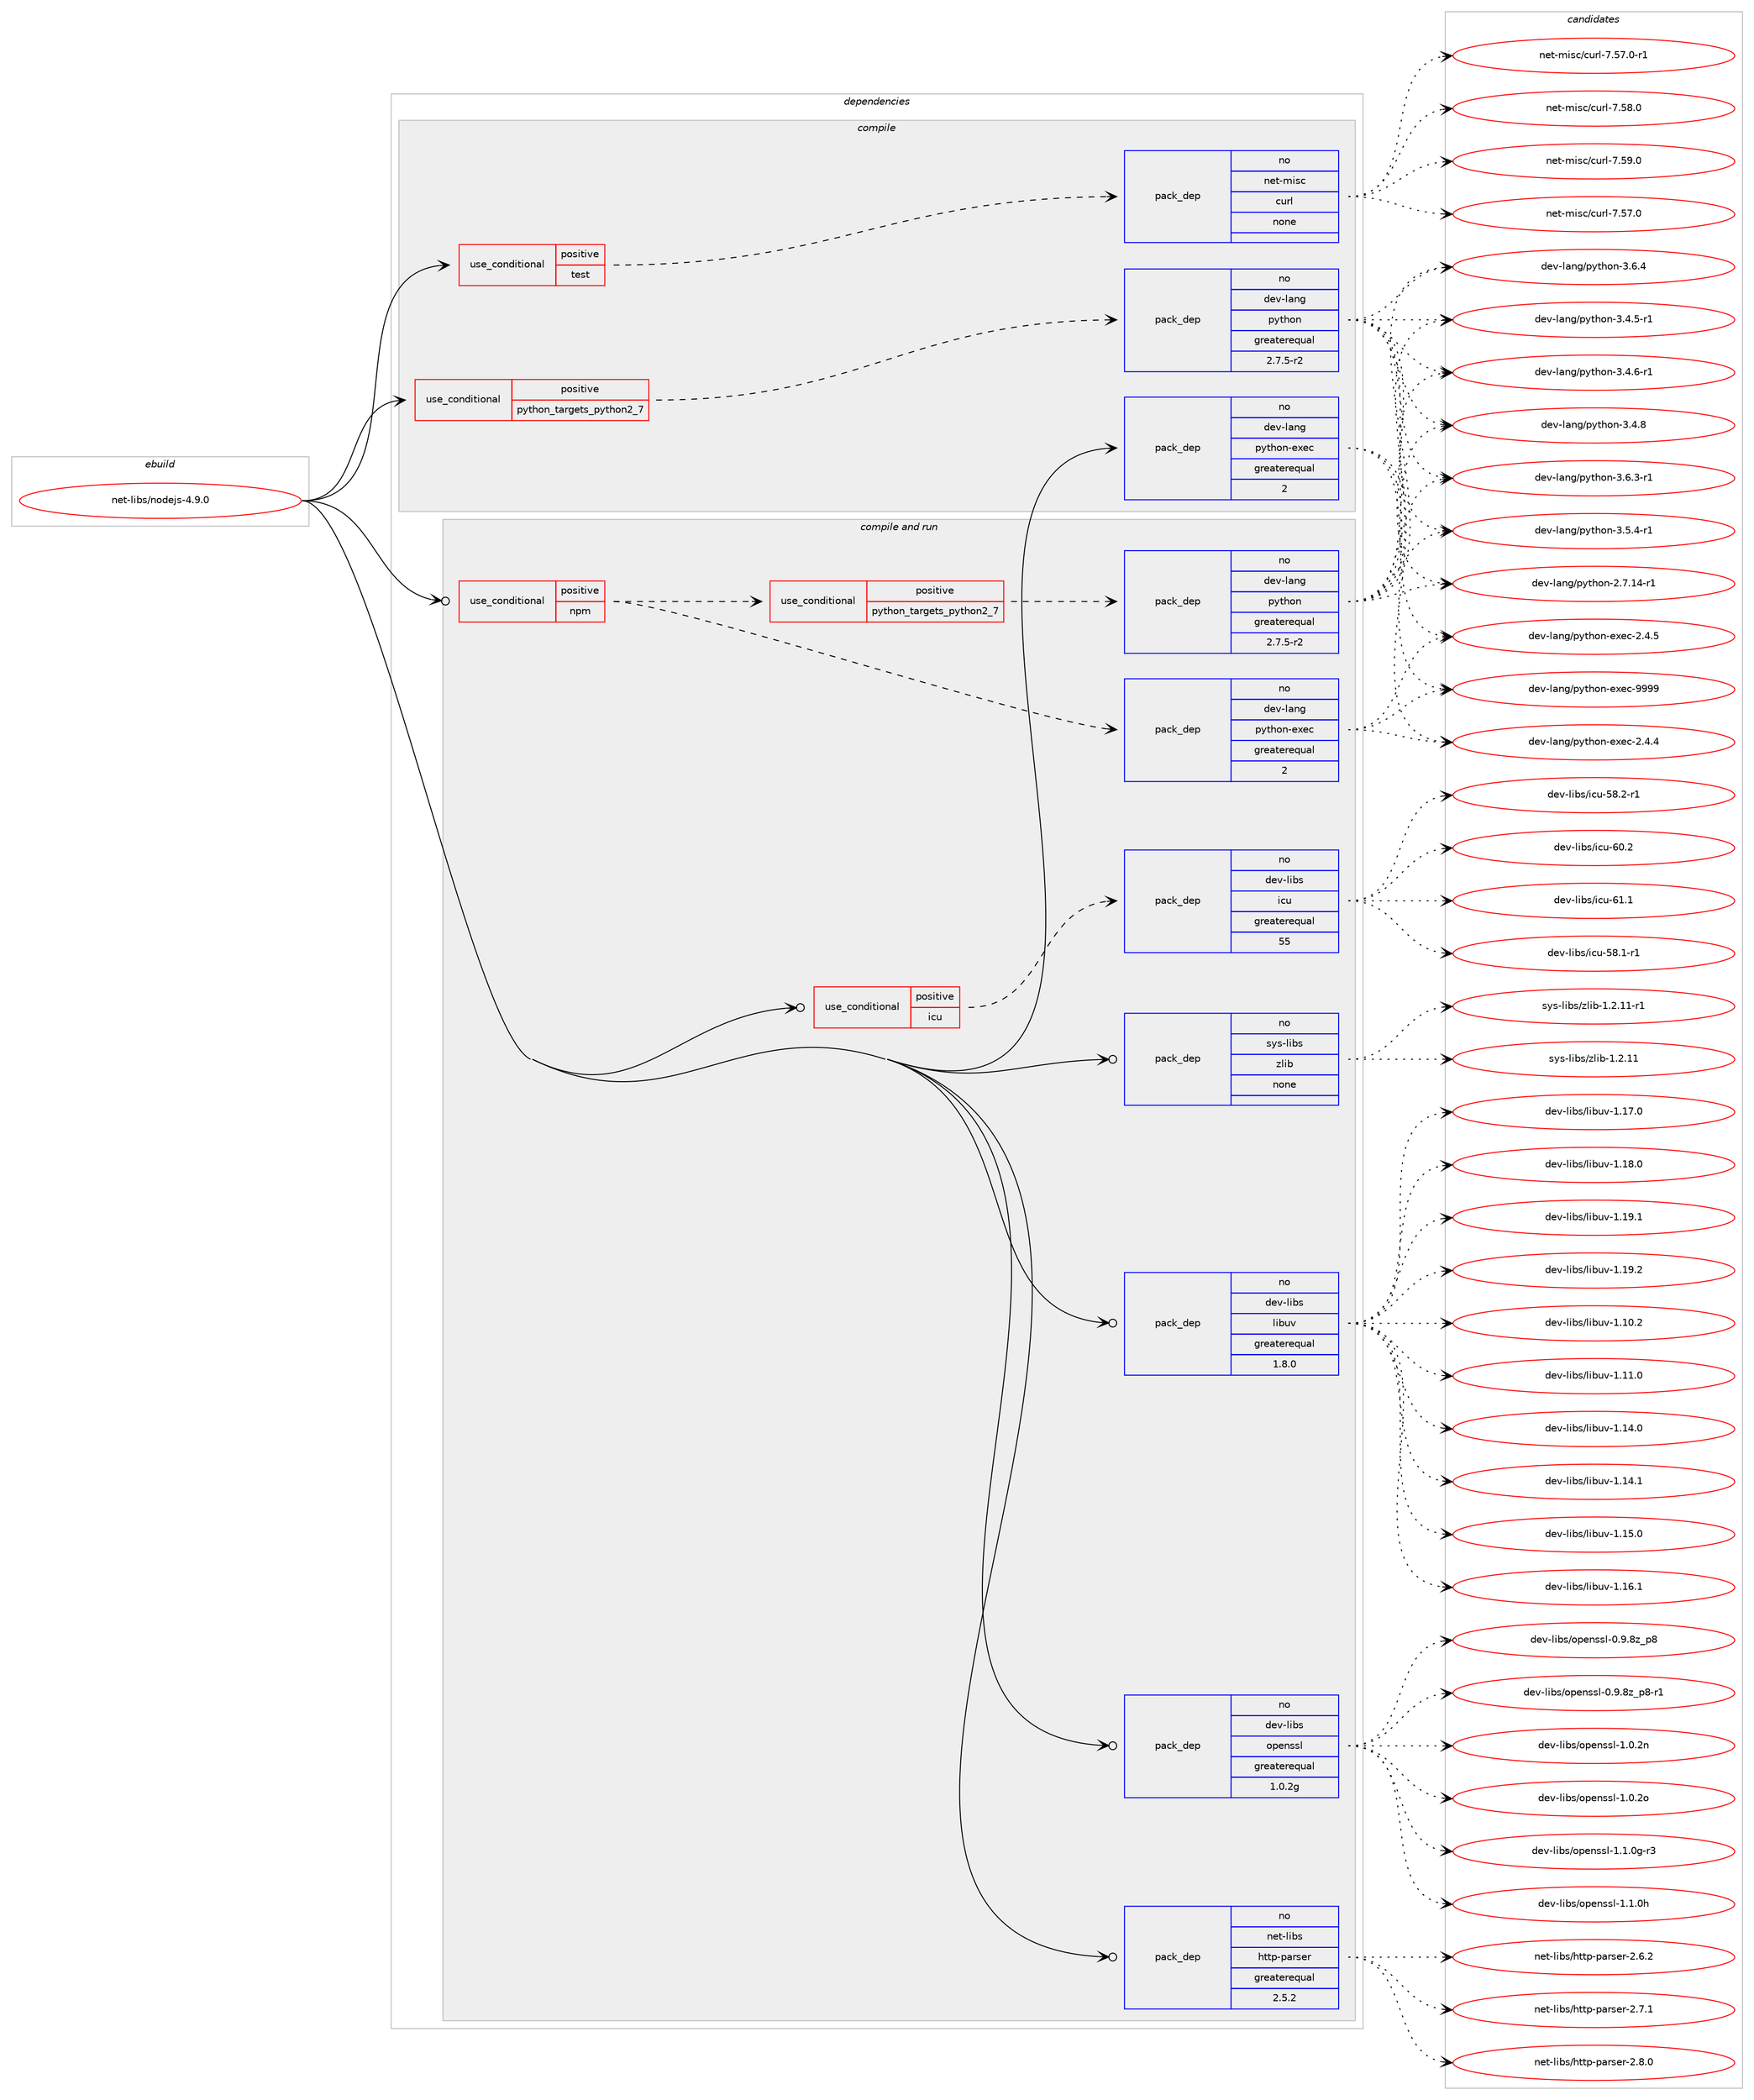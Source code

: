 digraph prolog {

# *************
# Graph options
# *************

newrank=true;
concentrate=true;
compound=true;
graph [rankdir=LR,fontname=Helvetica,fontsize=10,ranksep=1.5];#, ranksep=2.5, nodesep=0.2];
edge  [arrowhead=vee];
node  [fontname=Helvetica,fontsize=10];

# **********
# The ebuild
# **********

subgraph cluster_leftcol {
color=gray;
rank=same;
label=<<i>ebuild</i>>;
id [label="net-libs/nodejs-4.9.0", color=red, width=4, href="../net-libs/nodejs-4.9.0.svg"];
}

# ****************
# The dependencies
# ****************

subgraph cluster_midcol {
color=gray;
label=<<i>dependencies</i>>;
subgraph cluster_compile {
fillcolor="#eeeeee";
style=filled;
label=<<i>compile</i>>;
subgraph cond220 {
dependency914 [label=<<TABLE BORDER="0" CELLBORDER="1" CELLSPACING="0" CELLPADDING="4"><TR><TD ROWSPAN="3" CELLPADDING="10">use_conditional</TD></TR><TR><TD>positive</TD></TR><TR><TD>python_targets_python2_7</TD></TR></TABLE>>, shape=none, color=red];
subgraph pack673 {
dependency915 [label=<<TABLE BORDER="0" CELLBORDER="1" CELLSPACING="0" CELLPADDING="4" WIDTH="220"><TR><TD ROWSPAN="6" CELLPADDING="30">pack_dep</TD></TR><TR><TD WIDTH="110">no</TD></TR><TR><TD>dev-lang</TD></TR><TR><TD>python</TD></TR><TR><TD>greaterequal</TD></TR><TR><TD>2.7.5-r2</TD></TR></TABLE>>, shape=none, color=blue];
}
dependency914:e -> dependency915:w [weight=20,style="dashed",arrowhead="vee"];
}
id:e -> dependency914:w [weight=20,style="solid",arrowhead="vee"];
subgraph cond221 {
dependency916 [label=<<TABLE BORDER="0" CELLBORDER="1" CELLSPACING="0" CELLPADDING="4"><TR><TD ROWSPAN="3" CELLPADDING="10">use_conditional</TD></TR><TR><TD>positive</TD></TR><TR><TD>test</TD></TR></TABLE>>, shape=none, color=red];
subgraph pack674 {
dependency917 [label=<<TABLE BORDER="0" CELLBORDER="1" CELLSPACING="0" CELLPADDING="4" WIDTH="220"><TR><TD ROWSPAN="6" CELLPADDING="30">pack_dep</TD></TR><TR><TD WIDTH="110">no</TD></TR><TR><TD>net-misc</TD></TR><TR><TD>curl</TD></TR><TR><TD>none</TD></TR><TR><TD></TD></TR></TABLE>>, shape=none, color=blue];
}
dependency916:e -> dependency917:w [weight=20,style="dashed",arrowhead="vee"];
}
id:e -> dependency916:w [weight=20,style="solid",arrowhead="vee"];
subgraph pack675 {
dependency918 [label=<<TABLE BORDER="0" CELLBORDER="1" CELLSPACING="0" CELLPADDING="4" WIDTH="220"><TR><TD ROWSPAN="6" CELLPADDING="30">pack_dep</TD></TR><TR><TD WIDTH="110">no</TD></TR><TR><TD>dev-lang</TD></TR><TR><TD>python-exec</TD></TR><TR><TD>greaterequal</TD></TR><TR><TD>2</TD></TR></TABLE>>, shape=none, color=blue];
}
id:e -> dependency918:w [weight=20,style="solid",arrowhead="vee"];
}
subgraph cluster_compileandrun {
fillcolor="#eeeeee";
style=filled;
label=<<i>compile and run</i>>;
subgraph cond222 {
dependency919 [label=<<TABLE BORDER="0" CELLBORDER="1" CELLSPACING="0" CELLPADDING="4"><TR><TD ROWSPAN="3" CELLPADDING="10">use_conditional</TD></TR><TR><TD>positive</TD></TR><TR><TD>icu</TD></TR></TABLE>>, shape=none, color=red];
subgraph pack676 {
dependency920 [label=<<TABLE BORDER="0" CELLBORDER="1" CELLSPACING="0" CELLPADDING="4" WIDTH="220"><TR><TD ROWSPAN="6" CELLPADDING="30">pack_dep</TD></TR><TR><TD WIDTH="110">no</TD></TR><TR><TD>dev-libs</TD></TR><TR><TD>icu</TD></TR><TR><TD>greaterequal</TD></TR><TR><TD>55</TD></TR></TABLE>>, shape=none, color=blue];
}
dependency919:e -> dependency920:w [weight=20,style="dashed",arrowhead="vee"];
}
id:e -> dependency919:w [weight=20,style="solid",arrowhead="odotvee"];
subgraph cond223 {
dependency921 [label=<<TABLE BORDER="0" CELLBORDER="1" CELLSPACING="0" CELLPADDING="4"><TR><TD ROWSPAN="3" CELLPADDING="10">use_conditional</TD></TR><TR><TD>positive</TD></TR><TR><TD>npm</TD></TR></TABLE>>, shape=none, color=red];
subgraph cond224 {
dependency922 [label=<<TABLE BORDER="0" CELLBORDER="1" CELLSPACING="0" CELLPADDING="4"><TR><TD ROWSPAN="3" CELLPADDING="10">use_conditional</TD></TR><TR><TD>positive</TD></TR><TR><TD>python_targets_python2_7</TD></TR></TABLE>>, shape=none, color=red];
subgraph pack677 {
dependency923 [label=<<TABLE BORDER="0" CELLBORDER="1" CELLSPACING="0" CELLPADDING="4" WIDTH="220"><TR><TD ROWSPAN="6" CELLPADDING="30">pack_dep</TD></TR><TR><TD WIDTH="110">no</TD></TR><TR><TD>dev-lang</TD></TR><TR><TD>python</TD></TR><TR><TD>greaterequal</TD></TR><TR><TD>2.7.5-r2</TD></TR></TABLE>>, shape=none, color=blue];
}
dependency922:e -> dependency923:w [weight=20,style="dashed",arrowhead="vee"];
}
dependency921:e -> dependency922:w [weight=20,style="dashed",arrowhead="vee"];
subgraph pack678 {
dependency924 [label=<<TABLE BORDER="0" CELLBORDER="1" CELLSPACING="0" CELLPADDING="4" WIDTH="220"><TR><TD ROWSPAN="6" CELLPADDING="30">pack_dep</TD></TR><TR><TD WIDTH="110">no</TD></TR><TR><TD>dev-lang</TD></TR><TR><TD>python-exec</TD></TR><TR><TD>greaterequal</TD></TR><TR><TD>2</TD></TR></TABLE>>, shape=none, color=blue];
}
dependency921:e -> dependency924:w [weight=20,style="dashed",arrowhead="vee"];
}
id:e -> dependency921:w [weight=20,style="solid",arrowhead="odotvee"];
subgraph pack679 {
dependency925 [label=<<TABLE BORDER="0" CELLBORDER="1" CELLSPACING="0" CELLPADDING="4" WIDTH="220"><TR><TD ROWSPAN="6" CELLPADDING="30">pack_dep</TD></TR><TR><TD WIDTH="110">no</TD></TR><TR><TD>dev-libs</TD></TR><TR><TD>libuv</TD></TR><TR><TD>greaterequal</TD></TR><TR><TD>1.8.0</TD></TR></TABLE>>, shape=none, color=blue];
}
id:e -> dependency925:w [weight=20,style="solid",arrowhead="odotvee"];
subgraph pack680 {
dependency926 [label=<<TABLE BORDER="0" CELLBORDER="1" CELLSPACING="0" CELLPADDING="4" WIDTH="220"><TR><TD ROWSPAN="6" CELLPADDING="30">pack_dep</TD></TR><TR><TD WIDTH="110">no</TD></TR><TR><TD>dev-libs</TD></TR><TR><TD>openssl</TD></TR><TR><TD>greaterequal</TD></TR><TR><TD>1.0.2g</TD></TR></TABLE>>, shape=none, color=blue];
}
id:e -> dependency926:w [weight=20,style="solid",arrowhead="odotvee"];
subgraph pack681 {
dependency927 [label=<<TABLE BORDER="0" CELLBORDER="1" CELLSPACING="0" CELLPADDING="4" WIDTH="220"><TR><TD ROWSPAN="6" CELLPADDING="30">pack_dep</TD></TR><TR><TD WIDTH="110">no</TD></TR><TR><TD>net-libs</TD></TR><TR><TD>http-parser</TD></TR><TR><TD>greaterequal</TD></TR><TR><TD>2.5.2</TD></TR></TABLE>>, shape=none, color=blue];
}
id:e -> dependency927:w [weight=20,style="solid",arrowhead="odotvee"];
subgraph pack682 {
dependency928 [label=<<TABLE BORDER="0" CELLBORDER="1" CELLSPACING="0" CELLPADDING="4" WIDTH="220"><TR><TD ROWSPAN="6" CELLPADDING="30">pack_dep</TD></TR><TR><TD WIDTH="110">no</TD></TR><TR><TD>sys-libs</TD></TR><TR><TD>zlib</TD></TR><TR><TD>none</TD></TR><TR><TD></TD></TR></TABLE>>, shape=none, color=blue];
}
id:e -> dependency928:w [weight=20,style="solid",arrowhead="odotvee"];
}
subgraph cluster_run {
fillcolor="#eeeeee";
style=filled;
label=<<i>run</i>>;
}
}

# **************
# The candidates
# **************

subgraph cluster_choices {
rank=same;
color=gray;
label=<<i>candidates</i>>;

subgraph choice673 {
color=black;
nodesep=1;
choice100101118451089711010347112121116104111110455046554649524511449 [label="dev-lang/python-2.7.14-r1", color=red, width=4,href="../dev-lang/python-2.7.14-r1.svg"];
choice1001011184510897110103471121211161041111104551465246534511449 [label="dev-lang/python-3.4.5-r1", color=red, width=4,href="../dev-lang/python-3.4.5-r1.svg"];
choice1001011184510897110103471121211161041111104551465246544511449 [label="dev-lang/python-3.4.6-r1", color=red, width=4,href="../dev-lang/python-3.4.6-r1.svg"];
choice100101118451089711010347112121116104111110455146524656 [label="dev-lang/python-3.4.8", color=red, width=4,href="../dev-lang/python-3.4.8.svg"];
choice1001011184510897110103471121211161041111104551465346524511449 [label="dev-lang/python-3.5.4-r1", color=red, width=4,href="../dev-lang/python-3.5.4-r1.svg"];
choice1001011184510897110103471121211161041111104551465446514511449 [label="dev-lang/python-3.6.3-r1", color=red, width=4,href="../dev-lang/python-3.6.3-r1.svg"];
choice100101118451089711010347112121116104111110455146544652 [label="dev-lang/python-3.6.4", color=red, width=4,href="../dev-lang/python-3.6.4.svg"];
dependency915:e -> choice100101118451089711010347112121116104111110455046554649524511449:w [style=dotted,weight="100"];
dependency915:e -> choice1001011184510897110103471121211161041111104551465246534511449:w [style=dotted,weight="100"];
dependency915:e -> choice1001011184510897110103471121211161041111104551465246544511449:w [style=dotted,weight="100"];
dependency915:e -> choice100101118451089711010347112121116104111110455146524656:w [style=dotted,weight="100"];
dependency915:e -> choice1001011184510897110103471121211161041111104551465346524511449:w [style=dotted,weight="100"];
dependency915:e -> choice1001011184510897110103471121211161041111104551465446514511449:w [style=dotted,weight="100"];
dependency915:e -> choice100101118451089711010347112121116104111110455146544652:w [style=dotted,weight="100"];
}
subgraph choice674 {
color=black;
nodesep=1;
choice1101011164510910511599479911711410845554653554648 [label="net-misc/curl-7.57.0", color=red, width=4,href="../net-misc/curl-7.57.0.svg"];
choice11010111645109105115994799117114108455546535546484511449 [label="net-misc/curl-7.57.0-r1", color=red, width=4,href="../net-misc/curl-7.57.0-r1.svg"];
choice1101011164510910511599479911711410845554653564648 [label="net-misc/curl-7.58.0", color=red, width=4,href="../net-misc/curl-7.58.0.svg"];
choice1101011164510910511599479911711410845554653574648 [label="net-misc/curl-7.59.0", color=red, width=4,href="../net-misc/curl-7.59.0.svg"];
dependency917:e -> choice1101011164510910511599479911711410845554653554648:w [style=dotted,weight="100"];
dependency917:e -> choice11010111645109105115994799117114108455546535546484511449:w [style=dotted,weight="100"];
dependency917:e -> choice1101011164510910511599479911711410845554653564648:w [style=dotted,weight="100"];
dependency917:e -> choice1101011164510910511599479911711410845554653574648:w [style=dotted,weight="100"];
}
subgraph choice675 {
color=black;
nodesep=1;
choice1001011184510897110103471121211161041111104510112010199455046524652 [label="dev-lang/python-exec-2.4.4", color=red, width=4,href="../dev-lang/python-exec-2.4.4.svg"];
choice1001011184510897110103471121211161041111104510112010199455046524653 [label="dev-lang/python-exec-2.4.5", color=red, width=4,href="../dev-lang/python-exec-2.4.5.svg"];
choice10010111845108971101034711212111610411111045101120101994557575757 [label="dev-lang/python-exec-9999", color=red, width=4,href="../dev-lang/python-exec-9999.svg"];
dependency918:e -> choice1001011184510897110103471121211161041111104510112010199455046524652:w [style=dotted,weight="100"];
dependency918:e -> choice1001011184510897110103471121211161041111104510112010199455046524653:w [style=dotted,weight="100"];
dependency918:e -> choice10010111845108971101034711212111610411111045101120101994557575757:w [style=dotted,weight="100"];
}
subgraph choice676 {
color=black;
nodesep=1;
choice1001011184510810598115471059911745535646494511449 [label="dev-libs/icu-58.1-r1", color=red, width=4,href="../dev-libs/icu-58.1-r1.svg"];
choice1001011184510810598115471059911745535646504511449 [label="dev-libs/icu-58.2-r1", color=red, width=4,href="../dev-libs/icu-58.2-r1.svg"];
choice100101118451081059811547105991174554484650 [label="dev-libs/icu-60.2", color=red, width=4,href="../dev-libs/icu-60.2.svg"];
choice100101118451081059811547105991174554494649 [label="dev-libs/icu-61.1", color=red, width=4,href="../dev-libs/icu-61.1.svg"];
dependency920:e -> choice1001011184510810598115471059911745535646494511449:w [style=dotted,weight="100"];
dependency920:e -> choice1001011184510810598115471059911745535646504511449:w [style=dotted,weight="100"];
dependency920:e -> choice100101118451081059811547105991174554484650:w [style=dotted,weight="100"];
dependency920:e -> choice100101118451081059811547105991174554494649:w [style=dotted,weight="100"];
}
subgraph choice677 {
color=black;
nodesep=1;
choice100101118451089711010347112121116104111110455046554649524511449 [label="dev-lang/python-2.7.14-r1", color=red, width=4,href="../dev-lang/python-2.7.14-r1.svg"];
choice1001011184510897110103471121211161041111104551465246534511449 [label="dev-lang/python-3.4.5-r1", color=red, width=4,href="../dev-lang/python-3.4.5-r1.svg"];
choice1001011184510897110103471121211161041111104551465246544511449 [label="dev-lang/python-3.4.6-r1", color=red, width=4,href="../dev-lang/python-3.4.6-r1.svg"];
choice100101118451089711010347112121116104111110455146524656 [label="dev-lang/python-3.4.8", color=red, width=4,href="../dev-lang/python-3.4.8.svg"];
choice1001011184510897110103471121211161041111104551465346524511449 [label="dev-lang/python-3.5.4-r1", color=red, width=4,href="../dev-lang/python-3.5.4-r1.svg"];
choice1001011184510897110103471121211161041111104551465446514511449 [label="dev-lang/python-3.6.3-r1", color=red, width=4,href="../dev-lang/python-3.6.3-r1.svg"];
choice100101118451089711010347112121116104111110455146544652 [label="dev-lang/python-3.6.4", color=red, width=4,href="../dev-lang/python-3.6.4.svg"];
dependency923:e -> choice100101118451089711010347112121116104111110455046554649524511449:w [style=dotted,weight="100"];
dependency923:e -> choice1001011184510897110103471121211161041111104551465246534511449:w [style=dotted,weight="100"];
dependency923:e -> choice1001011184510897110103471121211161041111104551465246544511449:w [style=dotted,weight="100"];
dependency923:e -> choice100101118451089711010347112121116104111110455146524656:w [style=dotted,weight="100"];
dependency923:e -> choice1001011184510897110103471121211161041111104551465346524511449:w [style=dotted,weight="100"];
dependency923:e -> choice1001011184510897110103471121211161041111104551465446514511449:w [style=dotted,weight="100"];
dependency923:e -> choice100101118451089711010347112121116104111110455146544652:w [style=dotted,weight="100"];
}
subgraph choice678 {
color=black;
nodesep=1;
choice1001011184510897110103471121211161041111104510112010199455046524652 [label="dev-lang/python-exec-2.4.4", color=red, width=4,href="../dev-lang/python-exec-2.4.4.svg"];
choice1001011184510897110103471121211161041111104510112010199455046524653 [label="dev-lang/python-exec-2.4.5", color=red, width=4,href="../dev-lang/python-exec-2.4.5.svg"];
choice10010111845108971101034711212111610411111045101120101994557575757 [label="dev-lang/python-exec-9999", color=red, width=4,href="../dev-lang/python-exec-9999.svg"];
dependency924:e -> choice1001011184510897110103471121211161041111104510112010199455046524652:w [style=dotted,weight="100"];
dependency924:e -> choice1001011184510897110103471121211161041111104510112010199455046524653:w [style=dotted,weight="100"];
dependency924:e -> choice10010111845108971101034711212111610411111045101120101994557575757:w [style=dotted,weight="100"];
}
subgraph choice679 {
color=black;
nodesep=1;
choice1001011184510810598115471081059811711845494649484650 [label="dev-libs/libuv-1.10.2", color=red, width=4,href="../dev-libs/libuv-1.10.2.svg"];
choice1001011184510810598115471081059811711845494649494648 [label="dev-libs/libuv-1.11.0", color=red, width=4,href="../dev-libs/libuv-1.11.0.svg"];
choice1001011184510810598115471081059811711845494649524648 [label="dev-libs/libuv-1.14.0", color=red, width=4,href="../dev-libs/libuv-1.14.0.svg"];
choice1001011184510810598115471081059811711845494649524649 [label="dev-libs/libuv-1.14.1", color=red, width=4,href="../dev-libs/libuv-1.14.1.svg"];
choice1001011184510810598115471081059811711845494649534648 [label="dev-libs/libuv-1.15.0", color=red, width=4,href="../dev-libs/libuv-1.15.0.svg"];
choice1001011184510810598115471081059811711845494649544649 [label="dev-libs/libuv-1.16.1", color=red, width=4,href="../dev-libs/libuv-1.16.1.svg"];
choice1001011184510810598115471081059811711845494649554648 [label="dev-libs/libuv-1.17.0", color=red, width=4,href="../dev-libs/libuv-1.17.0.svg"];
choice1001011184510810598115471081059811711845494649564648 [label="dev-libs/libuv-1.18.0", color=red, width=4,href="../dev-libs/libuv-1.18.0.svg"];
choice1001011184510810598115471081059811711845494649574649 [label="dev-libs/libuv-1.19.1", color=red, width=4,href="../dev-libs/libuv-1.19.1.svg"];
choice1001011184510810598115471081059811711845494649574650 [label="dev-libs/libuv-1.19.2", color=red, width=4,href="../dev-libs/libuv-1.19.2.svg"];
dependency925:e -> choice1001011184510810598115471081059811711845494649484650:w [style=dotted,weight="100"];
dependency925:e -> choice1001011184510810598115471081059811711845494649494648:w [style=dotted,weight="100"];
dependency925:e -> choice1001011184510810598115471081059811711845494649524648:w [style=dotted,weight="100"];
dependency925:e -> choice1001011184510810598115471081059811711845494649524649:w [style=dotted,weight="100"];
dependency925:e -> choice1001011184510810598115471081059811711845494649534648:w [style=dotted,weight="100"];
dependency925:e -> choice1001011184510810598115471081059811711845494649544649:w [style=dotted,weight="100"];
dependency925:e -> choice1001011184510810598115471081059811711845494649554648:w [style=dotted,weight="100"];
dependency925:e -> choice1001011184510810598115471081059811711845494649564648:w [style=dotted,weight="100"];
dependency925:e -> choice1001011184510810598115471081059811711845494649574649:w [style=dotted,weight="100"];
dependency925:e -> choice1001011184510810598115471081059811711845494649574650:w [style=dotted,weight="100"];
}
subgraph choice680 {
color=black;
nodesep=1;
choice1001011184510810598115471111121011101151151084548465746561229511256 [label="dev-libs/openssl-0.9.8z_p8", color=red, width=4,href="../dev-libs/openssl-0.9.8z_p8.svg"];
choice10010111845108105981154711111210111011511510845484657465612295112564511449 [label="dev-libs/openssl-0.9.8z_p8-r1", color=red, width=4,href="../dev-libs/openssl-0.9.8z_p8-r1.svg"];
choice100101118451081059811547111112101110115115108454946484650110 [label="dev-libs/openssl-1.0.2n", color=red, width=4,href="../dev-libs/openssl-1.0.2n.svg"];
choice100101118451081059811547111112101110115115108454946484650111 [label="dev-libs/openssl-1.0.2o", color=red, width=4,href="../dev-libs/openssl-1.0.2o.svg"];
choice1001011184510810598115471111121011101151151084549464946481034511451 [label="dev-libs/openssl-1.1.0g-r3", color=red, width=4,href="../dev-libs/openssl-1.1.0g-r3.svg"];
choice100101118451081059811547111112101110115115108454946494648104 [label="dev-libs/openssl-1.1.0h", color=red, width=4,href="../dev-libs/openssl-1.1.0h.svg"];
dependency926:e -> choice1001011184510810598115471111121011101151151084548465746561229511256:w [style=dotted,weight="100"];
dependency926:e -> choice10010111845108105981154711111210111011511510845484657465612295112564511449:w [style=dotted,weight="100"];
dependency926:e -> choice100101118451081059811547111112101110115115108454946484650110:w [style=dotted,weight="100"];
dependency926:e -> choice100101118451081059811547111112101110115115108454946484650111:w [style=dotted,weight="100"];
dependency926:e -> choice1001011184510810598115471111121011101151151084549464946481034511451:w [style=dotted,weight="100"];
dependency926:e -> choice100101118451081059811547111112101110115115108454946494648104:w [style=dotted,weight="100"];
}
subgraph choice681 {
color=black;
nodesep=1;
choice1101011164510810598115471041161161124511297114115101114455046544650 [label="net-libs/http-parser-2.6.2", color=red, width=4,href="../net-libs/http-parser-2.6.2.svg"];
choice1101011164510810598115471041161161124511297114115101114455046554649 [label="net-libs/http-parser-2.7.1", color=red, width=4,href="../net-libs/http-parser-2.7.1.svg"];
choice1101011164510810598115471041161161124511297114115101114455046564648 [label="net-libs/http-parser-2.8.0", color=red, width=4,href="../net-libs/http-parser-2.8.0.svg"];
dependency927:e -> choice1101011164510810598115471041161161124511297114115101114455046544650:w [style=dotted,weight="100"];
dependency927:e -> choice1101011164510810598115471041161161124511297114115101114455046554649:w [style=dotted,weight="100"];
dependency927:e -> choice1101011164510810598115471041161161124511297114115101114455046564648:w [style=dotted,weight="100"];
}
subgraph choice682 {
color=black;
nodesep=1;
choice1151211154510810598115471221081059845494650464949 [label="sys-libs/zlib-1.2.11", color=red, width=4,href="../sys-libs/zlib-1.2.11.svg"];
choice11512111545108105981154712210810598454946504649494511449 [label="sys-libs/zlib-1.2.11-r1", color=red, width=4,href="../sys-libs/zlib-1.2.11-r1.svg"];
dependency928:e -> choice1151211154510810598115471221081059845494650464949:w [style=dotted,weight="100"];
dependency928:e -> choice11512111545108105981154712210810598454946504649494511449:w [style=dotted,weight="100"];
}
}

}
